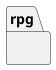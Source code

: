 @startuml

package rpg {



}

'Dit wordt de uitgebreide UML
'Later zetten we de minder uitgebreide (enkel publieke methoden) in de andere file

@enduml